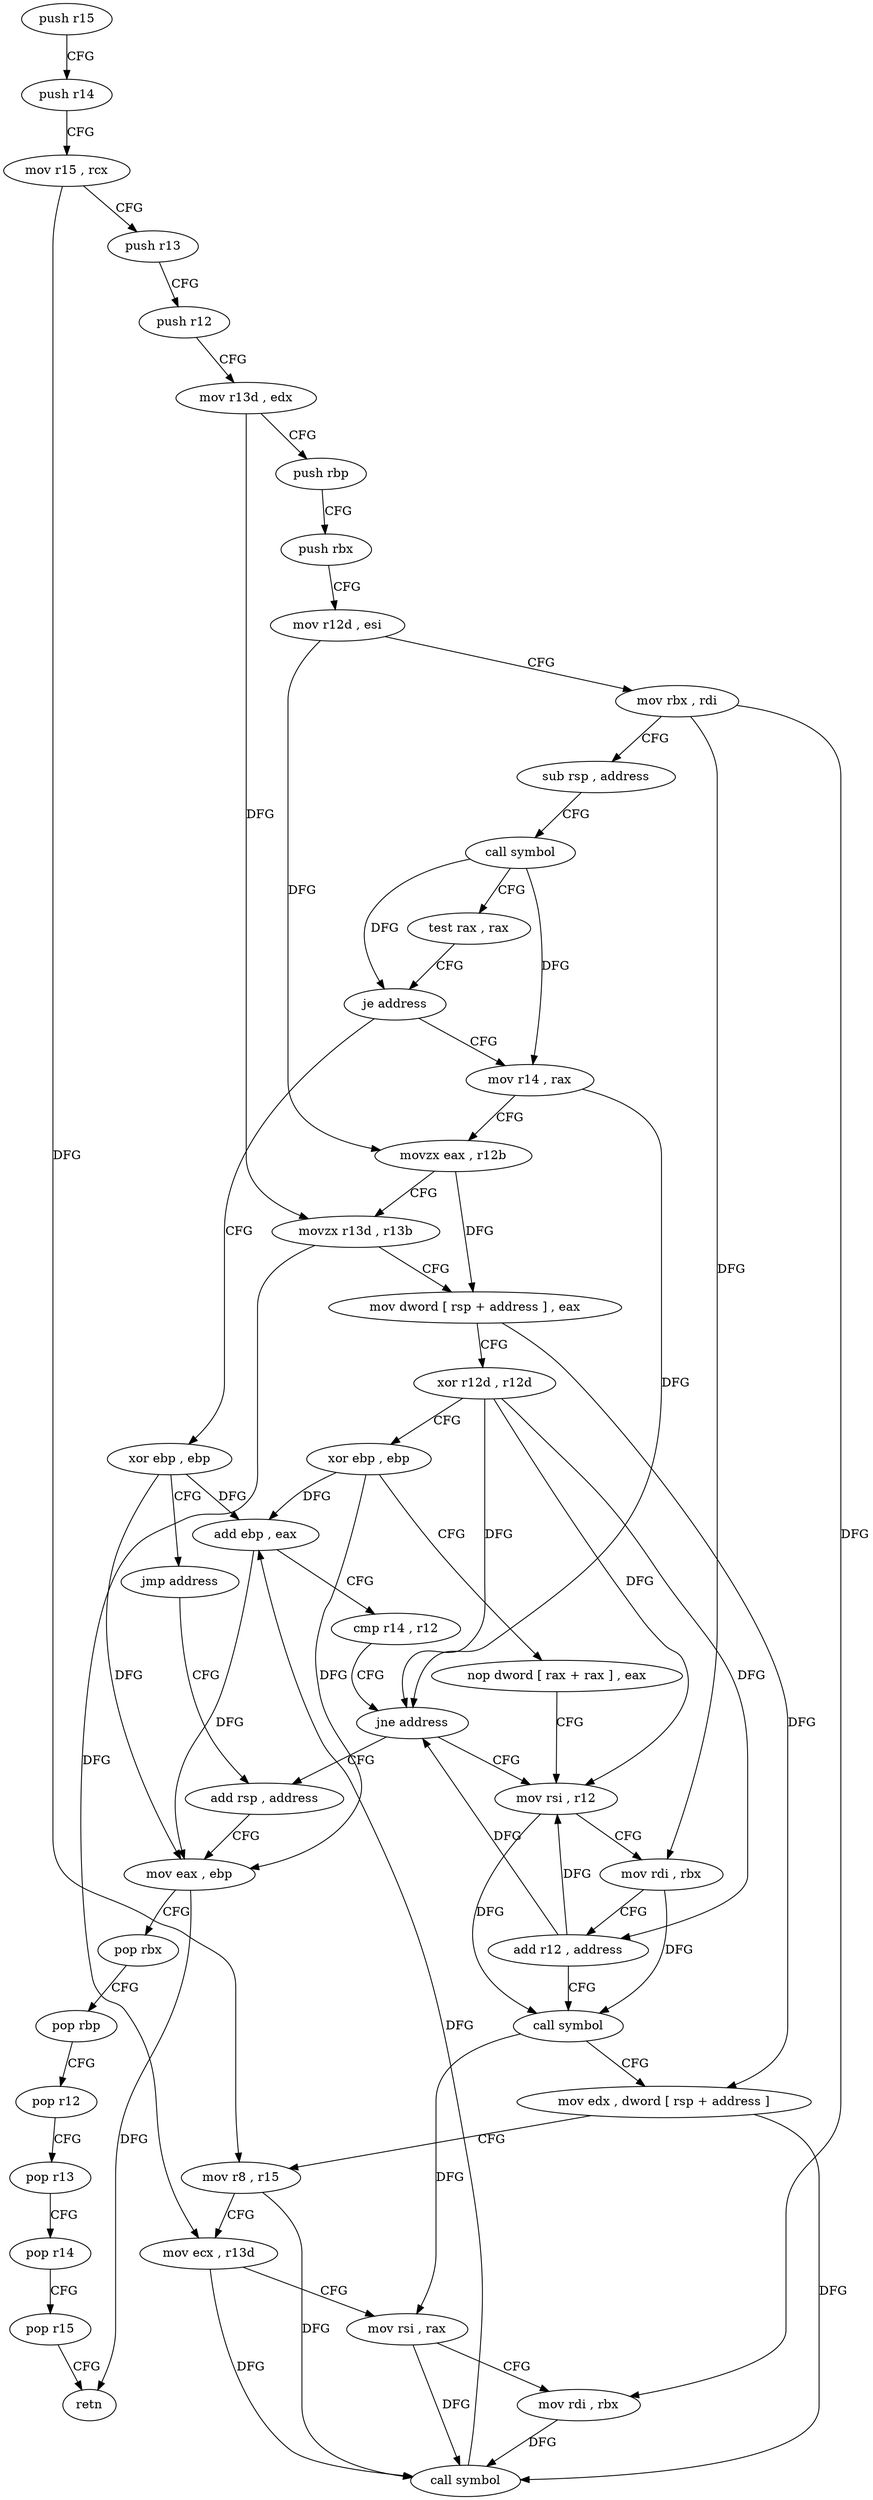 digraph "func" {
"122192" [label = "push r15" ]
"122194" [label = "push r14" ]
"122196" [label = "mov r15 , rcx" ]
"122199" [label = "push r13" ]
"122201" [label = "push r12" ]
"122203" [label = "mov r13d , edx" ]
"122206" [label = "push rbp" ]
"122207" [label = "push rbx" ]
"122208" [label = "mov r12d , esi" ]
"122211" [label = "mov rbx , rdi" ]
"122214" [label = "sub rsp , address" ]
"122218" [label = "call symbol" ]
"122223" [label = "test rax , rax" ]
"122226" [label = "je address" ]
"122316" [label = "xor ebp , ebp" ]
"122228" [label = "mov r14 , rax" ]
"122318" [label = "jmp address" ]
"122299" [label = "add rsp , address" ]
"122231" [label = "movzx eax , r12b" ]
"122235" [label = "movzx r13d , r13b" ]
"122239" [label = "mov dword [ rsp + address ] , eax" ]
"122243" [label = "xor r12d , r12d" ]
"122246" [label = "xor ebp , ebp" ]
"122248" [label = "nop dword [ rax + rax ] , eax" ]
"122256" [label = "mov rsi , r12" ]
"122303" [label = "mov eax , ebp" ]
"122305" [label = "pop rbx" ]
"122306" [label = "pop rbp" ]
"122307" [label = "pop r12" ]
"122309" [label = "pop r13" ]
"122311" [label = "pop r14" ]
"122313" [label = "pop r15" ]
"122315" [label = "retn" ]
"122259" [label = "mov rdi , rbx" ]
"122262" [label = "add r12 , address" ]
"122266" [label = "call symbol" ]
"122271" [label = "mov edx , dword [ rsp + address ]" ]
"122275" [label = "mov r8 , r15" ]
"122278" [label = "mov ecx , r13d" ]
"122281" [label = "mov rsi , rax" ]
"122284" [label = "mov rdi , rbx" ]
"122287" [label = "call symbol" ]
"122292" [label = "add ebp , eax" ]
"122294" [label = "cmp r14 , r12" ]
"122297" [label = "jne address" ]
"122192" -> "122194" [ label = "CFG" ]
"122194" -> "122196" [ label = "CFG" ]
"122196" -> "122199" [ label = "CFG" ]
"122196" -> "122275" [ label = "DFG" ]
"122199" -> "122201" [ label = "CFG" ]
"122201" -> "122203" [ label = "CFG" ]
"122203" -> "122206" [ label = "CFG" ]
"122203" -> "122235" [ label = "DFG" ]
"122206" -> "122207" [ label = "CFG" ]
"122207" -> "122208" [ label = "CFG" ]
"122208" -> "122211" [ label = "CFG" ]
"122208" -> "122231" [ label = "DFG" ]
"122211" -> "122214" [ label = "CFG" ]
"122211" -> "122259" [ label = "DFG" ]
"122211" -> "122284" [ label = "DFG" ]
"122214" -> "122218" [ label = "CFG" ]
"122218" -> "122223" [ label = "CFG" ]
"122218" -> "122226" [ label = "DFG" ]
"122218" -> "122228" [ label = "DFG" ]
"122223" -> "122226" [ label = "CFG" ]
"122226" -> "122316" [ label = "CFG" ]
"122226" -> "122228" [ label = "CFG" ]
"122316" -> "122318" [ label = "CFG" ]
"122316" -> "122303" [ label = "DFG" ]
"122316" -> "122292" [ label = "DFG" ]
"122228" -> "122231" [ label = "CFG" ]
"122228" -> "122297" [ label = "DFG" ]
"122318" -> "122299" [ label = "CFG" ]
"122299" -> "122303" [ label = "CFG" ]
"122231" -> "122235" [ label = "CFG" ]
"122231" -> "122239" [ label = "DFG" ]
"122235" -> "122239" [ label = "CFG" ]
"122235" -> "122278" [ label = "DFG" ]
"122239" -> "122243" [ label = "CFG" ]
"122239" -> "122271" [ label = "DFG" ]
"122243" -> "122246" [ label = "CFG" ]
"122243" -> "122256" [ label = "DFG" ]
"122243" -> "122262" [ label = "DFG" ]
"122243" -> "122297" [ label = "DFG" ]
"122246" -> "122248" [ label = "CFG" ]
"122246" -> "122303" [ label = "DFG" ]
"122246" -> "122292" [ label = "DFG" ]
"122248" -> "122256" [ label = "CFG" ]
"122256" -> "122259" [ label = "CFG" ]
"122256" -> "122266" [ label = "DFG" ]
"122303" -> "122305" [ label = "CFG" ]
"122303" -> "122315" [ label = "DFG" ]
"122305" -> "122306" [ label = "CFG" ]
"122306" -> "122307" [ label = "CFG" ]
"122307" -> "122309" [ label = "CFG" ]
"122309" -> "122311" [ label = "CFG" ]
"122311" -> "122313" [ label = "CFG" ]
"122313" -> "122315" [ label = "CFG" ]
"122259" -> "122262" [ label = "CFG" ]
"122259" -> "122266" [ label = "DFG" ]
"122262" -> "122266" [ label = "CFG" ]
"122262" -> "122256" [ label = "DFG" ]
"122262" -> "122297" [ label = "DFG" ]
"122266" -> "122271" [ label = "CFG" ]
"122266" -> "122281" [ label = "DFG" ]
"122271" -> "122275" [ label = "CFG" ]
"122271" -> "122287" [ label = "DFG" ]
"122275" -> "122278" [ label = "CFG" ]
"122275" -> "122287" [ label = "DFG" ]
"122278" -> "122281" [ label = "CFG" ]
"122278" -> "122287" [ label = "DFG" ]
"122281" -> "122284" [ label = "CFG" ]
"122281" -> "122287" [ label = "DFG" ]
"122284" -> "122287" [ label = "DFG" ]
"122287" -> "122292" [ label = "DFG" ]
"122292" -> "122294" [ label = "CFG" ]
"122292" -> "122303" [ label = "DFG" ]
"122294" -> "122297" [ label = "CFG" ]
"122297" -> "122256" [ label = "CFG" ]
"122297" -> "122299" [ label = "CFG" ]
}
